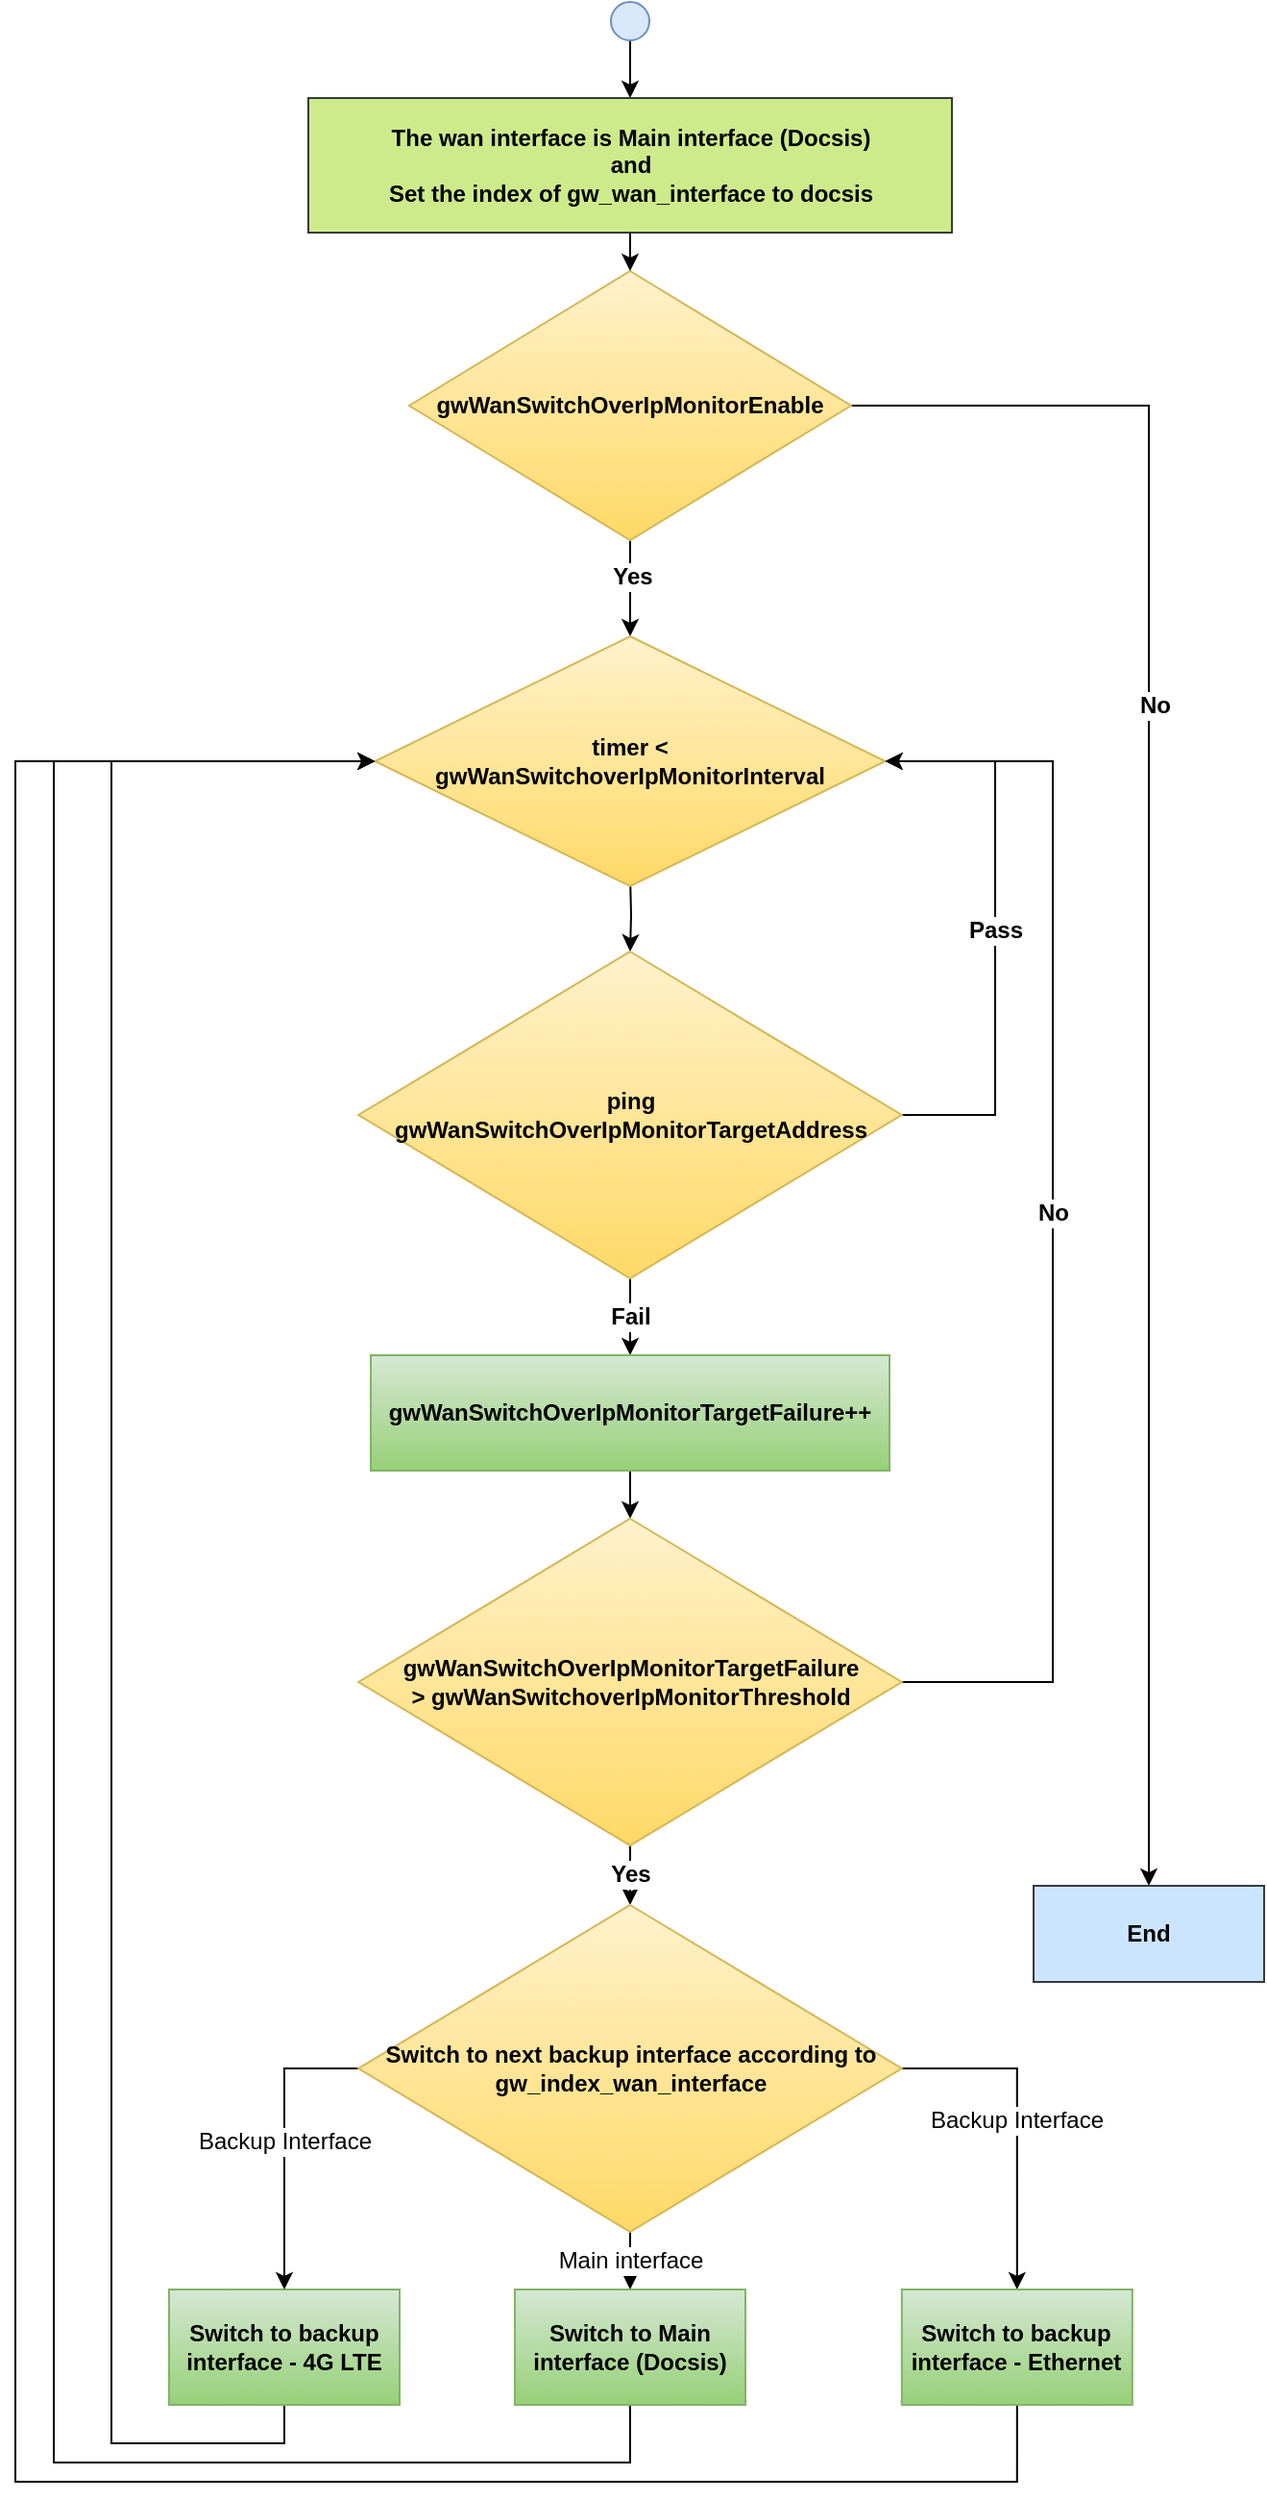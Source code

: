 <mxfile version="13.5.3" type="github" pages="4">
  <diagram id="45nuEe00fu6tHupbj59B" name="4G backup design">
    <mxGraphModel dx="1422" dy="762" grid="1" gridSize="10" guides="1" tooltips="1" connect="1" arrows="1" fold="1" page="1" pageScale="1" pageWidth="827" pageHeight="1169" math="0" shadow="0">
      <root>
        <mxCell id="0" />
        <mxCell id="1" parent="0" />
        <mxCell id="bz7vgp1j4L_jrthaB-WK-10" style="edgeStyle=orthogonalEdgeStyle;rounded=0;orthogonalLoop=1;jettySize=auto;html=1;exitX=0.5;exitY=1;exitDx=0;exitDy=0;entryX=0.5;entryY=0;entryDx=0;entryDy=0;fontSize=12;fontStyle=1" parent="1" source="bz7vgp1j4L_jrthaB-WK-2" target="bz7vgp1j4L_jrthaB-WK-14" edge="1">
          <mxGeometry relative="1" as="geometry">
            <mxPoint x="400" y="210" as="targetPoint" />
          </mxGeometry>
        </mxCell>
        <mxCell id="bz7vgp1j4L_jrthaB-WK-2" value="" style="ellipse;whiteSpace=wrap;html=1;aspect=fixed;fillColor=#dae8fc;strokeColor=#6c8ebf;fontSize=12;fontStyle=1" parent="1" vertex="1">
          <mxGeometry x="390" y="130" width="20" height="20" as="geometry" />
        </mxCell>
        <mxCell id="bz7vgp1j4L_jrthaB-WK-6" style="edgeStyle=orthogonalEdgeStyle;rounded=0;orthogonalLoop=1;jettySize=auto;html=1;exitX=0.5;exitY=1;exitDx=0;exitDy=0;entryX=0.5;entryY=0;entryDx=0;entryDy=0;fontSize=12;fontStyle=1" parent="1" source="bz7vgp1j4L_jrthaB-WK-3" target="bz7vgp1j4L_jrthaB-WK-11" edge="1">
          <mxGeometry relative="1" as="geometry">
            <mxPoint x="400" y="525" as="targetPoint" />
          </mxGeometry>
        </mxCell>
        <mxCell id="bz7vgp1j4L_jrthaB-WK-8" value="Yes" style="edgeLabel;html=1;align=center;verticalAlign=middle;resizable=0;points=[];fontSize=12;fontStyle=1" parent="bz7vgp1j4L_jrthaB-WK-6" vertex="1" connectable="0">
          <mxGeometry x="-0.263" y="1" relative="1" as="geometry">
            <mxPoint as="offset" />
          </mxGeometry>
        </mxCell>
        <mxCell id="bz7vgp1j4L_jrthaB-WK-7" style="edgeStyle=orthogonalEdgeStyle;rounded=0;orthogonalLoop=1;jettySize=auto;html=1;exitX=1;exitY=0.5;exitDx=0;exitDy=0;entryX=0.5;entryY=0;entryDx=0;entryDy=0;fontSize=12;fontStyle=1" parent="1" source="bz7vgp1j4L_jrthaB-WK-3" target="bz7vgp1j4L_jrthaB-WK-5" edge="1">
          <mxGeometry relative="1" as="geometry" />
        </mxCell>
        <mxCell id="bz7vgp1j4L_jrthaB-WK-9" value="No" style="edgeLabel;html=1;align=center;verticalAlign=middle;resizable=0;points=[];fontSize=12;fontStyle=1" parent="bz7vgp1j4L_jrthaB-WK-7" vertex="1" connectable="0">
          <mxGeometry x="-0.329" y="3" relative="1" as="geometry">
            <mxPoint as="offset" />
          </mxGeometry>
        </mxCell>
        <mxCell id="bz7vgp1j4L_jrthaB-WK-3" value="gwWanSwitchOverIpMonitorEnable" style="rhombus;whiteSpace=wrap;html=1;fontSize=12;fontStyle=1;gradientColor=#ffd966;fillColor=#fff2cc;strokeColor=#d6b656;" parent="1" vertex="1">
          <mxGeometry x="285" y="270" width="230" height="140" as="geometry" />
        </mxCell>
        <mxCell id="bz7vgp1j4L_jrthaB-WK-5" value="End" style="rounded=0;whiteSpace=wrap;html=1;fillColor=#cce5ff;strokeColor=#36393d;fontSize=12;fontStyle=1" parent="1" vertex="1">
          <mxGeometry x="610" y="1110" width="120" height="50" as="geometry" />
        </mxCell>
        <mxCell id="bz7vgp1j4L_jrthaB-WK-18" style="edgeStyle=orthogonalEdgeStyle;rounded=0;orthogonalLoop=1;jettySize=auto;html=1;exitX=0.5;exitY=1;exitDx=0;exitDy=0;entryX=0.5;entryY=0;entryDx=0;entryDy=0;fontSize=12;fontStyle=1" parent="1" target="bz7vgp1j4L_jrthaB-WK-17" edge="1">
          <mxGeometry relative="1" as="geometry">
            <mxPoint x="400" y="584" as="sourcePoint" />
          </mxGeometry>
        </mxCell>
        <mxCell id="bz7vgp1j4L_jrthaB-WK-11" value="timer &amp;lt;&lt;br style=&quot;font-size: 12px;&quot;&gt;gwWanSwitchoverIpMonitorInterval" style="rhombus;whiteSpace=wrap;html=1;fontSize=12;fontStyle=1;gradientColor=#ffd966;fillColor=#fff2cc;strokeColor=#d6b656;" parent="1" vertex="1">
          <mxGeometry x="267.19" y="460" width="265.62" height="130" as="geometry" />
        </mxCell>
        <mxCell id="bz7vgp1j4L_jrthaB-WK-15" style="edgeStyle=orthogonalEdgeStyle;rounded=0;orthogonalLoop=1;jettySize=auto;html=1;exitX=0.5;exitY=1;exitDx=0;exitDy=0;entryX=0.5;entryY=0;entryDx=0;entryDy=0;fontSize=12;fontStyle=1" parent="1" source="bz7vgp1j4L_jrthaB-WK-14" target="bz7vgp1j4L_jrthaB-WK-3" edge="1">
          <mxGeometry relative="1" as="geometry" />
        </mxCell>
        <mxCell id="bz7vgp1j4L_jrthaB-WK-14" value="The wan interface is Main interface (Docsis)&lt;br&gt;and&lt;br&gt;Set the index of gw_wan_interface to docsis" style="rounded=0;whiteSpace=wrap;html=1;fontSize=12;fontStyle=1;fillColor=#cdeb8b;strokeColor=#36393d;" parent="1" vertex="1">
          <mxGeometry x="232.5" y="180" width="335" height="70" as="geometry" />
        </mxCell>
        <mxCell id="bz7vgp1j4L_jrthaB-WK-31" value="Fail" style="edgeStyle=orthogonalEdgeStyle;rounded=0;orthogonalLoop=1;jettySize=auto;html=1;exitX=0.5;exitY=1;exitDx=0;exitDy=0;entryX=0.5;entryY=0;entryDx=0;entryDy=0;fontSize=12;fontStyle=1" parent="1" source="bz7vgp1j4L_jrthaB-WK-17" target="bz7vgp1j4L_jrthaB-WK-30" edge="1">
          <mxGeometry relative="1" as="geometry" />
        </mxCell>
        <mxCell id="bz7vgp1j4L_jrthaB-WK-40" value="Pass" style="edgeStyle=orthogonalEdgeStyle;rounded=0;orthogonalLoop=1;jettySize=auto;html=1;exitX=1;exitY=0.5;exitDx=0;exitDy=0;entryX=1;entryY=0.5;entryDx=0;entryDy=0;fontSize=12;fontStyle=1" parent="1" source="bz7vgp1j4L_jrthaB-WK-17" target="bz7vgp1j4L_jrthaB-WK-11" edge="1">
          <mxGeometry relative="1" as="geometry">
            <Array as="points">
              <mxPoint x="590" y="709" />
              <mxPoint x="590" y="525" />
            </Array>
          </mxGeometry>
        </mxCell>
        <mxCell id="bz7vgp1j4L_jrthaB-WK-17" value="ping &lt;br style=&quot;font-size: 12px;&quot;&gt;gwWanSwitchOverIpMonitorTargetAddress" style="rhombus;whiteSpace=wrap;html=1;horizontal=1;verticalAlign=middle;fontSize=12;fontStyle=1;gradientColor=#ffd966;fillColor=#fff2cc;strokeColor=#d6b656;" parent="1" vertex="1">
          <mxGeometry x="258.59" y="624" width="282.81" height="170" as="geometry" />
        </mxCell>
        <mxCell id="bz7vgp1j4L_jrthaB-WK-51" style="edgeStyle=orthogonalEdgeStyle;rounded=0;orthogonalLoop=1;jettySize=auto;html=1;exitX=0.5;exitY=1;exitDx=0;exitDy=0;entryX=0;entryY=0.5;entryDx=0;entryDy=0;fontSize=12;" parent="1" source="bz7vgp1j4L_jrthaB-WK-19" target="bz7vgp1j4L_jrthaB-WK-11" edge="1">
          <mxGeometry relative="1" as="geometry">
            <Array as="points">
              <mxPoint x="220" y="1400" />
              <mxPoint x="130" y="1400" />
              <mxPoint x="130" y="525" />
            </Array>
          </mxGeometry>
        </mxCell>
        <mxCell id="bz7vgp1j4L_jrthaB-WK-19" value="Switch to backup interface - 4G LTE" style="rounded=0;whiteSpace=wrap;html=1;fontSize=12;fontStyle=1;gradientColor=#97d077;fillColor=#d5e8d4;strokeColor=#82b366;" parent="1" vertex="1">
          <mxGeometry x="160" y="1320" width="120" height="60" as="geometry" />
        </mxCell>
        <mxCell id="bz7vgp1j4L_jrthaB-WK-37" style="edgeStyle=orthogonalEdgeStyle;rounded=0;orthogonalLoop=1;jettySize=auto;html=1;exitX=0.5;exitY=1;exitDx=0;exitDy=0;entryX=0.5;entryY=0;entryDx=0;entryDy=0;fontSize=12;fontStyle=1" parent="1" source="bz7vgp1j4L_jrthaB-WK-30" target="bz7vgp1j4L_jrthaB-WK-35" edge="1">
          <mxGeometry relative="1" as="geometry" />
        </mxCell>
        <mxCell id="bz7vgp1j4L_jrthaB-WK-30" value="gwWanSwitchOverIpMonitorTargetFailure++" style="rounded=0;whiteSpace=wrap;html=1;fontSize=12;fontStyle=1;gradientColor=#97d077;fillColor=#d5e8d4;strokeColor=#82b366;" parent="1" vertex="1">
          <mxGeometry x="265" y="834" width="270" height="60" as="geometry" />
        </mxCell>
        <mxCell id="bz7vgp1j4L_jrthaB-WK-36" value="Yes" style="edgeStyle=orthogonalEdgeStyle;rounded=0;orthogonalLoop=1;jettySize=auto;html=1;exitX=0.5;exitY=1;exitDx=0;exitDy=0;fontSize=12;fontStyle=1;entryX=0.5;entryY=0;entryDx=0;entryDy=0;" parent="1" source="bz7vgp1j4L_jrthaB-WK-35" target="bz7vgp1j4L_jrthaB-WK-43" edge="1">
          <mxGeometry relative="1" as="geometry">
            <mxPoint x="400" y="1190" as="targetPoint" />
          </mxGeometry>
        </mxCell>
        <mxCell id="bz7vgp1j4L_jrthaB-WK-41" value="No" style="edgeStyle=orthogonalEdgeStyle;rounded=0;orthogonalLoop=1;jettySize=auto;html=1;exitX=1;exitY=0.5;exitDx=0;exitDy=0;entryX=1;entryY=0.5;entryDx=0;entryDy=0;fontSize=12;fontStyle=1" parent="1" source="bz7vgp1j4L_jrthaB-WK-35" target="bz7vgp1j4L_jrthaB-WK-11" edge="1">
          <mxGeometry relative="1" as="geometry">
            <Array as="points">
              <mxPoint x="620" y="1004" />
              <mxPoint x="620" y="525" />
            </Array>
          </mxGeometry>
        </mxCell>
        <mxCell id="bz7vgp1j4L_jrthaB-WK-35" value="gwWanSwitchOverIpMonitorTargetFailure &amp;gt;&amp;nbsp;gwWanSwitchoverIpMonitorThreshold" style="rhombus;whiteSpace=wrap;html=1;horizontal=1;verticalAlign=middle;fontSize=12;fontStyle=1;gradientColor=#ffd966;fillColor=#fff2cc;strokeColor=#d6b656;" parent="1" vertex="1">
          <mxGeometry x="258.6" y="919" width="282.81" height="170" as="geometry" />
        </mxCell>
        <mxCell id="bz7vgp1j4L_jrthaB-WK-48" value="Backup Interface" style="edgeStyle=orthogonalEdgeStyle;rounded=0;orthogonalLoop=1;jettySize=auto;html=1;exitX=0;exitY=0.5;exitDx=0;exitDy=0;entryX=0.5;entryY=0;entryDx=0;entryDy=0;fontSize=12;" parent="1" source="bz7vgp1j4L_jrthaB-WK-43" target="bz7vgp1j4L_jrthaB-WK-19" edge="1">
          <mxGeometry relative="1" as="geometry" />
        </mxCell>
        <mxCell id="bz7vgp1j4L_jrthaB-WK-49" value="Main interface" style="edgeStyle=orthogonalEdgeStyle;rounded=0;orthogonalLoop=1;jettySize=auto;html=1;exitX=0.5;exitY=1;exitDx=0;exitDy=0;entryX=0.5;entryY=0;entryDx=0;entryDy=0;fontSize=12;" parent="1" source="bz7vgp1j4L_jrthaB-WK-43" target="bz7vgp1j4L_jrthaB-WK-46" edge="1">
          <mxGeometry relative="1" as="geometry" />
        </mxCell>
        <mxCell id="bz7vgp1j4L_jrthaB-WK-50" value="Backup Interface" style="edgeStyle=orthogonalEdgeStyle;rounded=0;orthogonalLoop=1;jettySize=auto;html=1;exitX=1;exitY=0.5;exitDx=0;exitDy=0;entryX=0.5;entryY=0;entryDx=0;entryDy=0;fontSize=12;" parent="1" source="bz7vgp1j4L_jrthaB-WK-43" target="bz7vgp1j4L_jrthaB-WK-47" edge="1">
          <mxGeometry relative="1" as="geometry" />
        </mxCell>
        <mxCell id="bz7vgp1j4L_jrthaB-WK-43" value="Switch to next backup interface according to gw_index_wan_interface" style="rhombus;whiteSpace=wrap;html=1;horizontal=1;verticalAlign=middle;fontSize=12;fontStyle=1;gradientColor=#ffd966;fillColor=#fff2cc;strokeColor=#d6b656;" parent="1" vertex="1">
          <mxGeometry x="258.59" y="1120" width="282.81" height="170" as="geometry" />
        </mxCell>
        <mxCell id="bz7vgp1j4L_jrthaB-WK-52" style="edgeStyle=orthogonalEdgeStyle;rounded=0;orthogonalLoop=1;jettySize=auto;html=1;exitX=0.5;exitY=1;exitDx=0;exitDy=0;fontSize=12;entryX=0;entryY=0.5;entryDx=0;entryDy=0;" parent="1" source="bz7vgp1j4L_jrthaB-WK-46" target="bz7vgp1j4L_jrthaB-WK-11" edge="1">
          <mxGeometry relative="1" as="geometry">
            <mxPoint x="260" y="520" as="targetPoint" />
            <Array as="points">
              <mxPoint x="400" y="1410" />
              <mxPoint x="100" y="1410" />
              <mxPoint x="100" y="525" />
            </Array>
          </mxGeometry>
        </mxCell>
        <mxCell id="bz7vgp1j4L_jrthaB-WK-46" value="Switch to Main interface (Docsis)" style="rounded=0;whiteSpace=wrap;html=1;fontSize=12;fontStyle=1;gradientColor=#97d077;fillColor=#d5e8d4;strokeColor=#82b366;" parent="1" vertex="1">
          <mxGeometry x="340" y="1320" width="120" height="60" as="geometry" />
        </mxCell>
        <mxCell id="bz7vgp1j4L_jrthaB-WK-53" style="edgeStyle=orthogonalEdgeStyle;rounded=0;orthogonalLoop=1;jettySize=auto;html=1;exitX=0.5;exitY=1;exitDx=0;exitDy=0;entryX=0;entryY=0.5;entryDx=0;entryDy=0;fontSize=12;" parent="1" source="bz7vgp1j4L_jrthaB-WK-47" target="bz7vgp1j4L_jrthaB-WK-11" edge="1">
          <mxGeometry relative="1" as="geometry">
            <Array as="points">
              <mxPoint x="601" y="1420" />
              <mxPoint x="80" y="1420" />
              <mxPoint x="80" y="525" />
            </Array>
          </mxGeometry>
        </mxCell>
        <mxCell id="bz7vgp1j4L_jrthaB-WK-47" value="Switch to backup interface - Ethernet" style="rounded=0;whiteSpace=wrap;html=1;fontSize=12;fontStyle=1;gradientColor=#97d077;fillColor=#d5e8d4;strokeColor=#82b366;" parent="1" vertex="1">
          <mxGeometry x="541.41" y="1320" width="120" height="60" as="geometry" />
        </mxCell>
      </root>
    </mxGraphModel>
  </diagram>
  <diagram id="JpowrQ2jnxT3215Dn4uJ" name="RRC">
    
    <mxGraphModel dx="736" dy="714" grid="1" gridSize="10" guides="1" tooltips="1" connect="1" arrows="1" fold="1" page="1" pageScale="1" pageWidth="827" pageHeight="1169" math="0" shadow="0">
      
      <root>
        
        <mxCell id="vOo3Pk84jgksaV78AEXv-0" />
        
        <mxCell id="vOo3Pk84jgksaV78AEXv-1" parent="vOo3Pk84jgksaV78AEXv-0" />
        
        <mxCell id="vOo3Pk84jgksaV78AEXv-6" style="edgeStyle=orthogonalEdgeStyle;rounded=0;orthogonalLoop=1;jettySize=auto;html=1;exitX=0.5;exitY=1;exitDx=0;exitDy=0;fontSize=12;" parent="vOo3Pk84jgksaV78AEXv-1" source="vOo3Pk84jgksaV78AEXv-2" edge="1">
          
          <mxGeometry relative="1" as="geometry">
            
            <mxPoint x="240" y="490" as="targetPoint" />
            
          </mxGeometry>
          
        </mxCell>
        
        <mxCell id="vOo3Pk84jgksaV78AEXv-2" value="UE" style="text;html=1;strokeColor=none;fillColor=none;align=center;verticalAlign=middle;whiteSpace=wrap;rounded=0;fontSize=12;" parent="vOo3Pk84jgksaV78AEXv-1" vertex="1">
          
          <mxGeometry x="220" y="150" width="40" height="20" as="geometry" />
          
        </mxCell>
        
        <mxCell id="vOo3Pk84jgksaV78AEXv-7" style="edgeStyle=orthogonalEdgeStyle;rounded=0;orthogonalLoop=1;jettySize=auto;html=1;exitX=0.5;exitY=1;exitDx=0;exitDy=0;fontSize=12;" parent="vOo3Pk84jgksaV78AEXv-1" source="vOo3Pk84jgksaV78AEXv-3" edge="1">
          
          <mxGeometry relative="1" as="geometry">
            
            <mxPoint x="523" y="480" as="targetPoint" />
            
            <Array as="points">
              
              <mxPoint x="523" y="210" />
              
              <mxPoint x="523" y="210" />
              
            </Array>
            
          </mxGeometry>
          
        </mxCell>
        
        <mxCell id="vOo3Pk84jgksaV78AEXv-3" value="EUTRAN" style="text;html=1;strokeColor=none;fillColor=none;align=center;verticalAlign=middle;whiteSpace=wrap;rounded=0;fontSize=12;" parent="vOo3Pk84jgksaV78AEXv-1" vertex="1">
          
          <mxGeometry x="480" y="140" width="86" height="20" as="geometry" />
          
        </mxCell>
        
        <mxCell id="vOo3Pk84jgksaV78AEXv-8" value="" style="endArrow=classic;html=1;fontSize=12;" parent="vOo3Pk84jgksaV78AEXv-1" edge="1">
          
          <mxGeometry width="50" height="50" relative="1" as="geometry">
            
            <mxPoint x="240" y="220" as="sourcePoint" />
            
            <mxPoint x="520" y="240" as="targetPoint" />
            
          </mxGeometry>
          
        </mxCell>
        
        <mxCell id="vOo3Pk84jgksaV78AEXv-9" value="RRCConnectionRequest" style="edgeLabel;html=1;align=center;verticalAlign=middle;resizable=0;points=[];fontSize=12;" parent="vOo3Pk84jgksaV78AEXv-8" vertex="1" connectable="0">
          
          <mxGeometry x="-0.11" relative="1" as="geometry">
            
            <mxPoint x="15.32" y="-18.91" as="offset" />
            
          </mxGeometry>
          
        </mxCell>
        
        <mxCell id="vOo3Pk84jgksaV78AEXv-11" value="" style="endArrow=classic;html=1;fontSize=12;" parent="vOo3Pk84jgksaV78AEXv-1" edge="1">
          
          <mxGeometry width="50" height="50" relative="1" as="geometry">
            
            <mxPoint x="240" y="350" as="sourcePoint" />
            
            <mxPoint x="520" y="385" as="targetPoint" />
            
          </mxGeometry>
          
        </mxCell>
        
        <mxCell id="vOo3Pk84jgksaV78AEXv-12" value="RRCConnectionSetupComplete" style="edgeLabel;html=1;align=center;verticalAlign=middle;resizable=0;points=[];fontSize=12;" parent="vOo3Pk84jgksaV78AEXv-11" vertex="1" connectable="0">
          
          <mxGeometry x="-0.11" relative="1" as="geometry">
            
            <mxPoint x="24.97" y="-20.63" as="offset" />
            
          </mxGeometry>
          
        </mxCell>
        
        <mxCell id="vOo3Pk84jgksaV78AEXv-13" value="" style="endArrow=none;html=1;fontSize=12;startArrow=classic;startFill=1;endFill=0;" parent="vOo3Pk84jgksaV78AEXv-1" edge="1">
          
          <mxGeometry width="50" height="50" relative="1" as="geometry">
            
            <mxPoint x="240" y="298" as="sourcePoint" />
            
            <mxPoint x="520" y="278" as="targetPoint" />
            
          </mxGeometry>
          
        </mxCell>
        
        <mxCell id="vOo3Pk84jgksaV78AEXv-14" value="RRCConnectionSetup" style="edgeLabel;html=1;align=center;verticalAlign=middle;resizable=0;points=[];fontSize=12;" parent="vOo3Pk84jgksaV78AEXv-13" vertex="1" connectable="0">
          
          <mxGeometry x="-0.11" relative="1" as="geometry">
            
            <mxPoint x="15.32" y="-19.09" as="offset" />
            
          </mxGeometry>
          
        </mxCell>
        
        <mxCell id="vOo3Pk84jgksaV78AEXv-15" style="edgeStyle=orthogonalEdgeStyle;rounded=0;orthogonalLoop=1;jettySize=auto;html=1;exitX=0.5;exitY=1;exitDx=0;exitDy=0;fontSize=12;" parent="vOo3Pk84jgksaV78AEXv-1" source="vOo3Pk84jgksaV78AEXv-16" edge="1">
          
          <mxGeometry relative="1" as="geometry">
            
            <mxPoint x="240" y="770" as="targetPoint" />
            
          </mxGeometry>
          
        </mxCell>
        
        <mxCell id="vOo3Pk84jgksaV78AEXv-16" value="UE" style="text;html=1;strokeColor=none;fillColor=none;align=center;verticalAlign=middle;whiteSpace=wrap;rounded=0;fontSize=12;" parent="vOo3Pk84jgksaV78AEXv-1" vertex="1">
          
          <mxGeometry x="220" y="570" width="40" height="20" as="geometry" />
          
        </mxCell>
        
        <mxCell id="vOo3Pk84jgksaV78AEXv-17" style="edgeStyle=orthogonalEdgeStyle;rounded=0;orthogonalLoop=1;jettySize=auto;html=1;exitX=0.5;exitY=1;exitDx=0;exitDy=0;fontSize=12;" parent="vOo3Pk84jgksaV78AEXv-1" source="vOo3Pk84jgksaV78AEXv-18" edge="1">
          
          <mxGeometry relative="1" as="geometry">
            
            <mxPoint x="523" y="770" as="targetPoint" />
            
            <Array as="points">
              
              <mxPoint x="523" y="630" />
              
              <mxPoint x="523" y="630" />
              
            </Array>
            
          </mxGeometry>
          
        </mxCell>
        
        <mxCell id="vOo3Pk84jgksaV78AEXv-18" value="EUTRAN" style="text;html=1;strokeColor=none;fillColor=none;align=center;verticalAlign=middle;whiteSpace=wrap;rounded=0;fontSize=12;" parent="vOo3Pk84jgksaV78AEXv-1" vertex="1">
          
          <mxGeometry x="480" y="560" width="86" height="20" as="geometry" />
          
        </mxCell>
        
        <mxCell id="vOo3Pk84jgksaV78AEXv-19" value="" style="endArrow=classic;html=1;fontSize=12;" parent="vOo3Pk84jgksaV78AEXv-1" edge="1">
          
          <mxGeometry width="50" height="50" relative="1" as="geometry">
            
            <mxPoint x="240" y="640" as="sourcePoint" />
            
            <mxPoint x="520" y="660" as="targetPoint" />
            
          </mxGeometry>
          
        </mxCell>
        
        <mxCell id="vOo3Pk84jgksaV78AEXv-20" value="RRCConnectionRequest" style="edgeLabel;html=1;align=center;verticalAlign=middle;resizable=0;points=[];fontSize=12;" parent="vOo3Pk84jgksaV78AEXv-19" vertex="1" connectable="0">
          
          <mxGeometry x="-0.11" relative="1" as="geometry">
            
            <mxPoint x="15.32" y="-18.91" as="offset" />
            
          </mxGeometry>
          
        </mxCell>
        
        <mxCell id="vOo3Pk84jgksaV78AEXv-23" value="" style="endArrow=none;html=1;fontSize=12;startArrow=classic;startFill=1;endFill=0;" parent="vOo3Pk84jgksaV78AEXv-1" edge="1">
          
          <mxGeometry width="50" height="50" relative="1" as="geometry">
            
            <mxPoint x="240" y="718" as="sourcePoint" />
            
            <mxPoint x="520" y="698" as="targetPoint" />
            
          </mxGeometry>
          
        </mxCell>
        
        <mxCell id="vOo3Pk84jgksaV78AEXv-24" value="RRCConnectionReject" style="edgeLabel;html=1;align=center;verticalAlign=middle;resizable=0;points=[];fontSize=12;" parent="vOo3Pk84jgksaV78AEXv-23" vertex="1" connectable="0">
          
          <mxGeometry x="-0.11" relative="1" as="geometry">
            
            <mxPoint x="15.32" y="-19.09" as="offset" />
            
          </mxGeometry>
          
        </mxCell>
        
        <mxCell id="vOo3Pk84jgksaV78AEXv-25" value="RRC連線建立成功過程" style="text;html=1;strokeColor=none;fillColor=none;align=center;verticalAlign=middle;whiteSpace=wrap;rounded=0;fontSize=12;" parent="vOo3Pk84jgksaV78AEXv-1" vertex="1">
          
          <mxGeometry x="170" y="100" width="130" height="20" as="geometry" />
          
        </mxCell>
        
        <mxCell id="vOo3Pk84jgksaV78AEXv-26" value="RRC連線建立, 網路拒絕" style="text;html=1;strokeColor=none;fillColor=none;align=center;verticalAlign=middle;whiteSpace=wrap;rounded=0;fontSize=12;" parent="vOo3Pk84jgksaV78AEXv-1" vertex="1">
          
          <mxGeometry x="160" y="520" width="150" height="20" as="geometry" />
          
        </mxCell>
        
      </root>
      
    </mxGraphModel>
    
  </diagram>
  <diagram id="JvDEQ-61o4gUGhpbabN_" name="Architecture">
    <mxGraphModel dx="1422" dy="762" grid="1" gridSize="10" guides="1" tooltips="1" connect="1" arrows="1" fold="1" page="1" pageScale="1" pageWidth="827" pageHeight="1169" math="0" shadow="0">
      <root>
        <mxCell id="mriJuqcLEx9r5TdGRV7f-0" />
        <mxCell id="mriJuqcLEx9r5TdGRV7f-1" parent="mriJuqcLEx9r5TdGRV7f-0" />
        <mxCell id="OnwA9-ls0Tcsj9Gh7uv1-0" value="" style="rounded=1;whiteSpace=wrap;html=1;fillColor=#f5f5f5;strokeColor=#666666;align=left;fontColor=#333333;direction=west;rotation=0;" parent="mriJuqcLEx9r5TdGRV7f-1" vertex="1">
          <mxGeometry x="100" y="290" width="660" height="230" as="geometry" />
        </mxCell>
        <mxCell id="gCbLFM_ZsD-2BerwzxMJ-12" value="" style="rounded=1;whiteSpace=wrap;html=1;fillColor=#b1ddf0;strokeColor=#10739e;align=left;direction=west;rotation=0;" parent="mriJuqcLEx9r5TdGRV7f-1" vertex="1">
          <mxGeometry x="140" y="420" width="610" height="90" as="geometry" />
        </mxCell>
        <mxCell id="gCbLFM_ZsD-2BerwzxMJ-11" value="" style="rounded=1;whiteSpace=wrap;html=1;fillColor=#b1ddf0;strokeColor=#10739e;align=left;direction=west;rotation=0;" parent="mriJuqcLEx9r5TdGRV7f-1" vertex="1">
          <mxGeometry x="140" y="300" width="610" height="115" as="geometry" />
        </mxCell>
        <mxCell id="mriJuqcLEx9r5TdGRV7f-2" value="" style="rounded=1;whiteSpace=wrap;html=1;fillColor=#dae8fc;strokeColor=#6c8ebf;align=left;" parent="mriJuqcLEx9r5TdGRV7f-1" vertex="1">
          <mxGeometry x="100" y="150" width="660" height="120" as="geometry" />
        </mxCell>
        <mxCell id="mriJuqcLEx9r5TdGRV7f-5" value="TR069" style="rounded=0;whiteSpace=wrap;html=1;fillColor=#d5e8d4;strokeColor=#82b366;" parent="mriJuqcLEx9r5TdGRV7f-1" vertex="1">
          <mxGeometry x="170" y="200" width="100" height="30" as="geometry" />
        </mxCell>
        <mxCell id="mriJuqcLEx9r5TdGRV7f-8" value="SNMP" style="rounded=0;whiteSpace=wrap;html=1;fillColor=#d5e8d4;strokeColor=#82b366;" parent="mriJuqcLEx9r5TdGRV7f-1" vertex="1">
          <mxGeometry x="280" y="200" width="100" height="30" as="geometry" />
        </mxCell>
        <mxCell id="mriJuqcLEx9r5TdGRV7f-9" value="SSH command" style="rounded=0;whiteSpace=wrap;html=1;fillColor=#d5e8d4;strokeColor=#82b366;" parent="mriJuqcLEx9r5TdGRV7f-1" vertex="1">
          <mxGeometry x="390" y="200" width="100" height="30" as="geometry" />
        </mxCell>
        <mxCell id="OnwA9-ls0Tcsj9Gh7uv1-2" value="RDK-B" style="text;html=1;strokeColor=none;fillColor=none;align=center;verticalAlign=middle;whiteSpace=wrap;rounded=0;rotation=-90;" parent="mriJuqcLEx9r5TdGRV7f-1" vertex="1">
          <mxGeometry x="80" y="395" width="60" height="20" as="geometry" />
        </mxCell>
        <mxCell id="OnwA9-ls0Tcsj9Gh7uv1-3" value="Application" style="text;html=1;strokeColor=none;fillColor=none;align=center;verticalAlign=middle;whiteSpace=wrap;rounded=0;rotation=-90;" parent="mriJuqcLEx9r5TdGRV7f-1" vertex="1">
          <mxGeometry x="80" y="200" width="60" height="20" as="geometry" />
        </mxCell>
        <mxCell id="OnwA9-ls0Tcsj9Gh7uv1-4" value="" style="rounded=1;whiteSpace=wrap;html=1;fillColor=#f8cecc;strokeColor=#b85450;align=left;direction=west;rotation=0;" parent="mriJuqcLEx9r5TdGRV7f-1" vertex="1">
          <mxGeometry x="100" y="540" width="660" height="70" as="geometry" />
        </mxCell>
        <mxCell id="OnwA9-ls0Tcsj9Gh7uv1-5" value="Soc" style="text;html=1;strokeColor=none;fillColor=none;align=left;verticalAlign=middle;whiteSpace=wrap;rounded=0;rotation=0;" parent="mriJuqcLEx9r5TdGRV7f-1" vertex="1">
          <mxGeometry x="102.5" y="565" width="40" height="20" as="geometry" />
        </mxCell>
        <mxCell id="OnwA9-ls0Tcsj9Gh7uv1-6" value="" style="rounded=1;whiteSpace=wrap;html=1;fillColor=#f8cecc;strokeColor=#b85450;align=left;direction=west;rotation=0;" parent="mriJuqcLEx9r5TdGRV7f-1" vertex="1">
          <mxGeometry x="105" y="640" width="655" height="90" as="geometry" />
        </mxCell>
        <mxCell id="OnwA9-ls0Tcsj9Gh7uv1-7" value="OEM" style="text;html=1;strokeColor=none;fillColor=none;align=left;verticalAlign=middle;whiteSpace=wrap;rounded=0;rotation=0;" parent="mriJuqcLEx9r5TdGRV7f-1" vertex="1">
          <mxGeometry x="105" y="675" width="35" height="20" as="geometry" />
        </mxCell>
        <mxCell id="OnwA9-ls0Tcsj9Gh7uv1-8" value="Kernel" style="rounded=0;whiteSpace=wrap;html=1;" parent="mriJuqcLEx9r5TdGRV7f-1" vertex="1">
          <mxGeometry x="180" y="560" width="60" height="30" as="geometry" />
        </mxCell>
        <mxCell id="OnwA9-ls0Tcsj9Gh7uv1-9" value="DOCSIS" style="rounded=0;whiteSpace=wrap;html=1;" parent="mriJuqcLEx9r5TdGRV7f-1" vertex="1">
          <mxGeometry x="250" y="560" width="60" height="30" as="geometry" />
        </mxCell>
        <mxCell id="OnwA9-ls0Tcsj9Gh7uv1-10" value="MTA" style="rounded=0;whiteSpace=wrap;html=1;" parent="mriJuqcLEx9r5TdGRV7f-1" vertex="1">
          <mxGeometry x="320" y="560" width="60" height="30" as="geometry" />
        </mxCell>
        <mxCell id="OnwA9-ls0Tcsj9Gh7uv1-11" value="Open Source Patches" style="rounded=0;whiteSpace=wrap;html=1;" parent="mriJuqcLEx9r5TdGRV7f-1" vertex="1">
          <mxGeometry x="390" y="560" width="130" height="30" as="geometry" />
        </mxCell>
        <mxCell id="OnwA9-ls0Tcsj9Gh7uv1-12" value="BusyBox" style="rounded=0;whiteSpace=wrap;html=1;" parent="mriJuqcLEx9r5TdGRV7f-1" vertex="1">
          <mxGeometry x="530" y="560" width="60" height="30" as="geometry" />
        </mxCell>
        <mxCell id="OnwA9-ls0Tcsj9Gh7uv1-13" value="DOCSIS MIBS" style="rounded=0;whiteSpace=wrap;html=1;fillColor=#ffff88;strokeColor=#36393d;" parent="mriJuqcLEx9r5TdGRV7f-1" vertex="1">
          <mxGeometry x="160" y="646" width="90" height="30" as="geometry" />
        </mxCell>
        <mxCell id="OnwA9-ls0Tcsj9Gh7uv1-14" value="MTA MIBS" style="rounded=0;whiteSpace=wrap;html=1;" parent="mriJuqcLEx9r5TdGRV7f-1" vertex="1">
          <mxGeometry x="260" y="646" width="79" height="30" as="geometry" />
        </mxCell>
        <mxCell id="OnwA9-ls0Tcsj9Gh7uv1-15" value="WiFi HAL" style="rounded=0;whiteSpace=wrap;html=1;" parent="mriJuqcLEx9r5TdGRV7f-1" vertex="1">
          <mxGeometry x="353.5" y="646" width="86.5" height="30" as="geometry" />
        </mxCell>
        <mxCell id="OnwA9-ls0Tcsj9Gh7uv1-16" value="MoCA MIBS" style="rounded=0;whiteSpace=wrap;html=1;" parent="mriJuqcLEx9r5TdGRV7f-1" vertex="1">
          <mxGeometry x="450" y="646" width="85" height="30" as="geometry" />
        </mxCell>
        <mxCell id="OnwA9-ls0Tcsj9Gh7uv1-17" value="CM Et HAL" style="rounded=0;whiteSpace=wrap;html=1;" parent="mriJuqcLEx9r5TdGRV7f-1" vertex="1">
          <mxGeometry x="550" y="646" width="80" height="30" as="geometry" />
        </mxCell>
        <mxCell id="OnwA9-ls0Tcsj9Gh7uv1-18" value="Multi LAN Config" style="rounded=0;whiteSpace=wrap;html=1;" parent="mriJuqcLEx9r5TdGRV7f-1" vertex="1">
          <mxGeometry x="640" y="646" width="110" height="30" as="geometry" />
        </mxCell>
        <mxCell id="OnwA9-ls0Tcsj9Gh7uv1-19" value="DOCSIS SRC/Patches" style="rounded=0;whiteSpace=wrap;html=1;fillColor=#ffff88;strokeColor=#36393d;" parent="mriJuqcLEx9r5TdGRV7f-1" vertex="1">
          <mxGeometry x="160" y="685" width="90" height="30" as="geometry" />
        </mxCell>
        <mxCell id="OnwA9-ls0Tcsj9Gh7uv1-20" value="MTA Patches" style="rounded=0;whiteSpace=wrap;html=1;" parent="mriJuqcLEx9r5TdGRV7f-1" vertex="1">
          <mxGeometry x="260" y="685" width="80" height="30" as="geometry" />
        </mxCell>
        <mxCell id="OnwA9-ls0Tcsj9Gh7uv1-21" value="WiFi Drivers" style="rounded=0;whiteSpace=wrap;html=1;" parent="mriJuqcLEx9r5TdGRV7f-1" vertex="1">
          <mxGeometry x="355" y="685" width="85" height="30" as="geometry" />
        </mxCell>
        <mxCell id="OnwA9-ls0Tcsj9Gh7uv1-22" value="Moca Drivers" style="rounded=0;whiteSpace=wrap;html=1;" parent="mriJuqcLEx9r5TdGRV7f-1" vertex="1">
          <mxGeometry x="450" y="685" width="87" height="30" as="geometry" />
        </mxCell>
        <mxCell id="OnwA9-ls0Tcsj9Gh7uv1-23" value="MTA Ext HAL" style="rounded=0;whiteSpace=wrap;html=1;" parent="mriJuqcLEx9r5TdGRV7f-1" vertex="1">
          <mxGeometry x="550" y="685" width="80" height="30" as="geometry" />
        </mxCell>
        <mxCell id="OnwA9-ls0Tcsj9Gh7uv1-24" value="GW Prov abs Layer" style="rounded=0;whiteSpace=wrap;html=1;fillColor=#ffff88;strokeColor=#36393d;" parent="mriJuqcLEx9r5TdGRV7f-1" vertex="1">
          <mxGeometry x="640" y="685" width="110" height="30" as="geometry" />
        </mxCell>
        <mxCell id="OnwA9-ls0Tcsj9Gh7uv1-25" value="TR69 PA" style="rounded=0;whiteSpace=wrap;html=1;fillColor=#ffff88;strokeColor=#36393d;" parent="mriJuqcLEx9r5TdGRV7f-1" vertex="1">
          <mxGeometry x="180" y="310" width="90" height="30" as="geometry" />
        </mxCell>
        <mxCell id="OnwA9-ls0Tcsj9Gh7uv1-26" value="SNMP PA" style="rounded=0;whiteSpace=wrap;html=1;fillColor=#ffff88;strokeColor=#36393d;" parent="mriJuqcLEx9r5TdGRV7f-1" vertex="1">
          <mxGeometry x="290" y="310" width="80" height="30" as="geometry" />
        </mxCell>
        <mxCell id="OnwA9-ls0Tcsj9Gh7uv1-27" value="DS Lite" style="rounded=0;whiteSpace=wrap;html=1;fillColor=#ffff88;strokeColor=#36393d;" parent="mriJuqcLEx9r5TdGRV7f-1" vertex="1">
          <mxGeometry x="339" y="430" width="60" height="30" as="geometry" />
        </mxCell>
        <mxCell id="OnwA9-ls0Tcsj9Gh7uv1-28" value="Bridge Utils" style="rounded=0;whiteSpace=wrap;html=1;fillColor=#ffff88;strokeColor=#36393d;" parent="mriJuqcLEx9r5TdGRV7f-1" vertex="1">
          <mxGeometry x="410" y="430" width="70" height="30" as="geometry" />
        </mxCell>
        <mxCell id="OnwA9-ls0Tcsj9Gh7uv1-29" value="UPnp IGD" style="rounded=0;whiteSpace=wrap;html=1;" parent="mriJuqcLEx9r5TdGRV7f-1" vertex="1">
          <mxGeometry x="490" y="430" width="60" height="30" as="geometry" />
        </mxCell>
        <mxCell id="OnwA9-ls0Tcsj9Gh7uv1-30" value="MLD Proxy" style="rounded=0;whiteSpace=wrap;html=1;" parent="mriJuqcLEx9r5TdGRV7f-1" vertex="1">
          <mxGeometry x="555" y="430" width="80" height="30" as="geometry" />
        </mxCell>
        <mxCell id="OnwA9-ls0Tcsj9Gh7uv1-31" value="Prefix Delegation" style="rounded=0;whiteSpace=wrap;html=1;" parent="mriJuqcLEx9r5TdGRV7f-1" vertex="1">
          <mxGeometry x="640" y="430" width="100" height="30" as="geometry" />
        </mxCell>
        <mxCell id="OnwA9-ls0Tcsj9Gh7uv1-32" value="NetSNMP" style="rounded=0;whiteSpace=wrap;html=1;" parent="mriJuqcLEx9r5TdGRV7f-1" vertex="1">
          <mxGeometry x="180" y="470" width="60" height="30" as="geometry" />
        </mxCell>
        <mxCell id="OnwA9-ls0Tcsj9Gh7uv1-33" value="IP Route" style="rounded=0;whiteSpace=wrap;html=1;fillColor=#ffff88;strokeColor=#36393d;" parent="mriJuqcLEx9r5TdGRV7f-1" vertex="1">
          <mxGeometry x="250" y="470" width="60" height="30" as="geometry" />
        </mxCell>
        <mxCell id="OnwA9-ls0Tcsj9Gh7uv1-34" value="IPv4/IPv6" style="rounded=0;whiteSpace=wrap;html=1;fillColor=#ffff88;strokeColor=#36393d;" parent="mriJuqcLEx9r5TdGRV7f-1" vertex="1">
          <mxGeometry x="320" y="470" width="70" height="30" as="geometry" />
        </mxCell>
        <mxCell id="OnwA9-ls0Tcsj9Gh7uv1-37" value="VLAN Utils" style="rounded=0;whiteSpace=wrap;html=1;fillColor=#ffff88;strokeColor=#36393d;" parent="mriJuqcLEx9r5TdGRV7f-1" vertex="1">
          <mxGeometry x="400" y="470" width="70" height="30" as="geometry" />
        </mxCell>
        <mxCell id="OnwA9-ls0Tcsj9Gh7uv1-38" value="DNS Proxy" style="rounded=0;whiteSpace=wrap;html=1;fillColor=#ffff88;strokeColor=#36393d;" parent="mriJuqcLEx9r5TdGRV7f-1" vertex="1">
          <mxGeometry x="480" y="470" width="70" height="30" as="geometry" />
        </mxCell>
        <mxCell id="OnwA9-ls0Tcsj9Gh7uv1-41" value="IGMP Proxy" style="rounded=0;whiteSpace=wrap;html=1;" parent="mriJuqcLEx9r5TdGRV7f-1" vertex="1">
          <mxGeometry x="560" y="470" width="70" height="30" as="geometry" />
        </mxCell>
        <mxCell id="OnwA9-ls0Tcsj9Gh7uv1-42" value="Wireless Tools" style="rounded=0;whiteSpace=wrap;html=1;" parent="mriJuqcLEx9r5TdGRV7f-1" vertex="1">
          <mxGeometry x="640" y="470" width="100" height="30" as="geometry" />
        </mxCell>
        <mxCell id="gCbLFM_ZsD-2BerwzxMJ-0" value="WebUI PA" style="rounded=0;whiteSpace=wrap;html=1;" parent="mriJuqcLEx9r5TdGRV7f-1" vertex="1">
          <mxGeometry x="385" y="310" width="75" height="30" as="geometry" />
        </mxCell>
        <mxCell id="gCbLFM_ZsD-2BerwzxMJ-1" value="WebPA" style="rounded=0;whiteSpace=wrap;html=1;" parent="mriJuqcLEx9r5TdGRV7f-1" vertex="1">
          <mxGeometry x="480" y="310" width="66.5" height="30" as="geometry" />
        </mxCell>
        <mxCell id="gCbLFM_ZsD-2BerwzxMJ-2" value="GW Prov App" style="rounded=0;whiteSpace=wrap;html=1;fillColor=#ffff88;strokeColor=#36393d;" parent="mriJuqcLEx9r5TdGRV7f-1" vertex="1">
          <mxGeometry x="560" y="310" width="90" height="30" as="geometry" />
        </mxCell>
        <mxCell id="gCbLFM_ZsD-2BerwzxMJ-3" value="CLI PA" style="rounded=0;whiteSpace=wrap;html=1;" parent="mriJuqcLEx9r5TdGRV7f-1" vertex="1">
          <mxGeometry x="660" y="310" width="80" height="30" as="geometry" />
        </mxCell>
        <mxCell id="gCbLFM_ZsD-2BerwzxMJ-4" value="Provisioning &amp;amp; Mgmt" style="rounded=0;whiteSpace=wrap;html=1;" parent="mriJuqcLEx9r5TdGRV7f-1" vertex="1">
          <mxGeometry x="180" y="345" width="120" height="30" as="geometry" />
        </mxCell>
        <mxCell id="gCbLFM_ZsD-2BerwzxMJ-5" value="Component Registry" style="rounded=0;whiteSpace=wrap;html=1;" parent="mriJuqcLEx9r5TdGRV7f-1" vertex="1">
          <mxGeometry x="310" y="345" width="120" height="30" as="geometry" />
        </mxCell>
        <mxCell id="gCbLFM_ZsD-2BerwzxMJ-6" value="Common Lib" style="rounded=0;whiteSpace=wrap;html=1;" parent="mriJuqcLEx9r5TdGRV7f-1" vertex="1">
          <mxGeometry x="440" y="345" width="80" height="30" as="geometry" />
        </mxCell>
        <mxCell id="gCbLFM_ZsD-2BerwzxMJ-8" value="WiFi Prov &amp;amp; Mgmt" style="rounded=0;whiteSpace=wrap;html=1;" parent="mriJuqcLEx9r5TdGRV7f-1" vertex="1">
          <mxGeometry x="530" y="345" width="120" height="30" as="geometry" />
        </mxCell>
        <mxCell id="gCbLFM_ZsD-2BerwzxMJ-10" value="Hotspot" style="rounded=0;whiteSpace=wrap;html=1;" parent="mriJuqcLEx9r5TdGRV7f-1" vertex="1">
          <mxGeometry x="660" y="345" width="80" height="30" as="geometry" />
        </mxCell>
        <mxCell id="gCbLFM_ZsD-2BerwzxMJ-13" value="CM Agent" style="rounded=0;whiteSpace=wrap;html=1;" parent="mriJuqcLEx9r5TdGRV7f-1" vertex="1">
          <mxGeometry x="180" y="380" width="90" height="30" as="geometry" />
        </mxCell>
        <mxCell id="gCbLFM_ZsD-2BerwzxMJ-14" value="MTA Agent" style="rounded=0;whiteSpace=wrap;html=1;" parent="mriJuqcLEx9r5TdGRV7f-1" vertex="1">
          <mxGeometry x="285" y="380" width="90" height="30" as="geometry" />
        </mxCell>
        <mxCell id="gCbLFM_ZsD-2BerwzxMJ-17" value="Persistent Storage" style="rounded=0;whiteSpace=wrap;html=1;" parent="mriJuqcLEx9r5TdGRV7f-1" vertex="1">
          <mxGeometry x="385" y="380" width="120" height="30" as="geometry" />
        </mxCell>
        <mxCell id="gCbLFM_ZsD-2BerwzxMJ-18" value="Utopia" style="rounded=0;whiteSpace=wrap;html=1;fillColor=#ffcd28;strokeColor=#d79b00;gradientColor=#ffa500;" parent="mriJuqcLEx9r5TdGRV7f-1" vertex="1">
          <mxGeometry x="520" y="380" width="90" height="30" as="geometry" />
        </mxCell>
        <mxCell id="gCbLFM_ZsD-2BerwzxMJ-19" value="Home Security" style="rounded=0;whiteSpace=wrap;html=1;" parent="mriJuqcLEx9r5TdGRV7f-1" vertex="1">
          <mxGeometry x="620" y="380" width="120" height="30" as="geometry" />
        </mxCell>
        <mxCell id="gCbLFM_ZsD-2BerwzxMJ-20" value="DHCP V4/V6" style="rounded=0;whiteSpace=wrap;html=1;fillColor=#ffcd28;strokeColor=#d79b00;gradientColor=#ffa500;" parent="mriJuqcLEx9r5TdGRV7f-1" vertex="1">
          <mxGeometry x="180" y="430" width="80" height="30" as="geometry" />
        </mxCell>
        <mxCell id="gCbLFM_ZsD-2BerwzxMJ-21" value="IP Tables" style="rounded=0;whiteSpace=wrap;html=1;fillColor=#ffff88;strokeColor=#36393d;" parent="mriJuqcLEx9r5TdGRV7f-1" vertex="1">
          <mxGeometry x="269.25" y="430" width="60.5" height="30" as="geometry" />
        </mxCell>
        <mxCell id="gCbLFM_ZsD-2BerwzxMJ-22" value="CCSP Layer" style="text;html=1;strokeColor=none;fillColor=none;align=center;verticalAlign=middle;whiteSpace=wrap;rounded=0;rotation=-90;" parent="mriJuqcLEx9r5TdGRV7f-1" vertex="1">
          <mxGeometry x="110" y="350" width="80" height="20" as="geometry" />
        </mxCell>
        <mxCell id="gCbLFM_ZsD-2BerwzxMJ-23" value="Gateway Apps" style="text;html=1;strokeColor=none;fillColor=none;align=center;verticalAlign=middle;whiteSpace=wrap;rounded=0;rotation=-90;" parent="mriJuqcLEx9r5TdGRV7f-1" vertex="1">
          <mxGeometry x="105" y="455" width="90" height="20" as="geometry" />
        </mxCell>
        <mxCell id="S-F14XE72XXUfX5xFQmH-0" value="WSD" style="rounded=0;whiteSpace=wrap;html=1;fillColor=#d5e8d4;strokeColor=#82b366;" parent="mriJuqcLEx9r5TdGRV7f-1" vertex="1">
          <mxGeometry x="500" y="200" width="100" height="30" as="geometry" />
        </mxCell>
        <mxCell id="S-F14XE72XXUfX5xFQmH-1" value="CBN" style="rounded=0;whiteSpace=wrap;html=1;fillColor=#d5e8d4;strokeColor=#82b366;" parent="mriJuqcLEx9r5TdGRV7f-1" vertex="1">
          <mxGeometry x="850" y="180" width="100" height="30" as="geometry" />
        </mxCell>
        <mxCell id="S-F14XE72XXUfX5xFQmH-2" value="Plan To Study" style="rounded=0;whiteSpace=wrap;html=1;fillColor=#ffff88;strokeColor=#36393d;" parent="mriJuqcLEx9r5TdGRV7f-1" vertex="1">
          <mxGeometry x="850" y="210" width="100" height="30" as="geometry" />
        </mxCell>
        <mxCell id="S-F14XE72XXUfX5xFQmH-3" value="SW Module" style="rounded=0;whiteSpace=wrap;html=1;fillColor=#f8cecc;strokeColor=#b85450;" parent="mriJuqcLEx9r5TdGRV7f-1" vertex="1">
          <mxGeometry x="850" y="320" width="100" height="30" as="geometry" />
        </mxCell>
        <mxCell id="S-F14XE72XXUfX5xFQmH-4" value="Path" style="rounded=0;whiteSpace=wrap;html=1;fillColor=#f8cecc;strokeColor=#b85450;" parent="mriJuqcLEx9r5TdGRV7f-1" vertex="1">
          <mxGeometry x="950" y="320" width="300" height="30" as="geometry" />
        </mxCell>
        <mxCell id="S-F14XE72XXUfX5xFQmH-13" value="TR069" style="rounded=0;whiteSpace=wrap;html=1;fillColor=#ffe6cc;strokeColor=#d79b00;" parent="mriJuqcLEx9r5TdGRV7f-1" vertex="1">
          <mxGeometry x="850" y="345" width="100" height="30" as="geometry" />
        </mxCell>
        <mxCell id="S-F14XE72XXUfX5xFQmH-14" value="" style="rounded=0;whiteSpace=wrap;html=1;fillColor=#ffe6cc;strokeColor=#d79b00;" parent="mriJuqcLEx9r5TdGRV7f-1" vertex="1">
          <mxGeometry x="950" y="345" width="300" height="30" as="geometry" />
        </mxCell>
        <mxCell id="S-F14XE72XXUfX5xFQmH-15" value="SNMP" style="rounded=0;whiteSpace=wrap;html=1;fillColor=#ffe6cc;strokeColor=#d79b00;" parent="mriJuqcLEx9r5TdGRV7f-1" vertex="1">
          <mxGeometry x="850" y="375" width="100" height="30" as="geometry" />
        </mxCell>
        <mxCell id="S-F14XE72XXUfX5xFQmH-16" value="" style="rounded=0;whiteSpace=wrap;html=1;fillColor=#ffe6cc;strokeColor=#d79b00;" parent="mriJuqcLEx9r5TdGRV7f-1" vertex="1">
          <mxGeometry x="950" y="375" width="300" height="30" as="geometry" />
        </mxCell>
        <mxCell id="S-F14XE72XXUfX5xFQmH-17" value="SSH" style="rounded=0;whiteSpace=wrap;html=1;fillColor=#ffe6cc;strokeColor=#d79b00;" parent="mriJuqcLEx9r5TdGRV7f-1" vertex="1">
          <mxGeometry x="850" y="405" width="100" height="30" as="geometry" />
        </mxCell>
        <mxCell id="S-F14XE72XXUfX5xFQmH-18" value="" style="rounded=0;whiteSpace=wrap;html=1;fillColor=#ffe6cc;strokeColor=#d79b00;" parent="mriJuqcLEx9r5TdGRV7f-1" vertex="1">
          <mxGeometry x="950" y="405" width="300" height="30" as="geometry" />
        </mxCell>
        <mxCell id="S-F14XE72XXUfX5xFQmH-19" value="WSD" style="rounded=0;whiteSpace=wrap;html=1;fillColor=#ffe6cc;strokeColor=#d79b00;" parent="mriJuqcLEx9r5TdGRV7f-1" vertex="1">
          <mxGeometry x="850" y="435" width="100" height="30" as="geometry" />
        </mxCell>
        <mxCell id="S-F14XE72XXUfX5xFQmH-20" value="" style="rounded=0;whiteSpace=wrap;html=1;fillColor=#ffe6cc;strokeColor=#d79b00;" parent="mriJuqcLEx9r5TdGRV7f-1" vertex="1">
          <mxGeometry x="950" y="435" width="300" height="30" as="geometry" />
        </mxCell>
        <mxCell id="S-F14XE72XXUfX5xFQmH-21" value="" style="rounded=0;whiteSpace=wrap;html=1;fillColor=#ffe6cc;strokeColor=#d79b00;" parent="mriJuqcLEx9r5TdGRV7f-1" vertex="1">
          <mxGeometry x="850" y="465" width="100" height="30" as="geometry" />
        </mxCell>
        <mxCell id="S-F14XE72XXUfX5xFQmH-22" value="" style="rounded=0;whiteSpace=wrap;html=1;fillColor=#ffe6cc;strokeColor=#d79b00;" parent="mriJuqcLEx9r5TdGRV7f-1" vertex="1">
          <mxGeometry x="950" y="465" width="300" height="30" as="geometry" />
        </mxCell>
        <mxCell id="S-F14XE72XXUfX5xFQmH-23" value="Utopia" style="rounded=0;whiteSpace=wrap;html=1;fillColor=#ffe6cc;strokeColor=#d79b00;" parent="mriJuqcLEx9r5TdGRV7f-1" vertex="1">
          <mxGeometry x="850" y="555" width="100" height="30" as="geometry" />
        </mxCell>
        <mxCell id="S-F14XE72XXUfX5xFQmH-24" value="" style="rounded=0;whiteSpace=wrap;html=1;fillColor=#ffe6cc;strokeColor=#d79b00;" parent="mriJuqcLEx9r5TdGRV7f-1" vertex="1">
          <mxGeometry x="950" y="555" width="300" height="30" as="geometry" />
        </mxCell>
        <mxCell id="Xs3P8ac1OmG1sk6d6M__-1" value="Information" style="rounded=0;whiteSpace=wrap;html=1;fillColor=#f8cecc;strokeColor=#b85450;" vertex="1" parent="mriJuqcLEx9r5TdGRV7f-1">
          <mxGeometry x="1250" y="320" width="300" height="30" as="geometry" />
        </mxCell>
        <mxCell id="Xs3P8ac1OmG1sk6d6M__-7" value="1. Define TR069 data object" style="rounded=0;whiteSpace=wrap;html=1;fillColor=#ffe6cc;strokeColor=#d79b00;align=left;" vertex="1" parent="mriJuqcLEx9r5TdGRV7f-1">
          <mxGeometry x="1250" y="350" width="300" height="30" as="geometry" />
        </mxCell>
        <mxCell id="Xs3P8ac1OmG1sk6d6M__-8" value="1. Define MIB tree" style="rounded=0;whiteSpace=wrap;html=1;fillColor=#ffe6cc;strokeColor=#d79b00;align=left;" vertex="1" parent="mriJuqcLEx9r5TdGRV7f-1">
          <mxGeometry x="1250" y="375" width="300" height="30" as="geometry" />
        </mxCell>
        <mxCell id="Xs3P8ac1OmG1sk6d6M__-9" value="1. PMMCLI set command to reload SSH process." style="rounded=0;whiteSpace=wrap;html=1;fillColor=#ffe6cc;strokeColor=#d79b00;align=left;" vertex="1" parent="mriJuqcLEx9r5TdGRV7f-1">
          <mxGeometry x="1250" y="405" width="300" height="30" as="geometry" />
        </mxCell>
        <mxCell id="Xs3P8ac1OmG1sk6d6M__-10" value="1. Implement WSD feature" style="rounded=0;whiteSpace=wrap;html=1;fillColor=#ffe6cc;strokeColor=#d79b00;align=left;" vertex="1" parent="mriJuqcLEx9r5TdGRV7f-1">
          <mxGeometry x="1250" y="435" width="300" height="30" as="geometry" />
        </mxCell>
        <mxCell id="Xs3P8ac1OmG1sk6d6M__-11" value="" style="rounded=0;whiteSpace=wrap;html=1;fillColor=#ffe6cc;strokeColor=#d79b00;" vertex="1" parent="mriJuqcLEx9r5TdGRV7f-1">
          <mxGeometry x="1250" y="465" width="300" height="30" as="geometry" />
        </mxCell>
        <mxCell id="Xs3P8ac1OmG1sk6d6M__-12" value="1. Interface communication need" style="rounded=0;whiteSpace=wrap;html=1;fillColor=#ffe6cc;strokeColor=#d79b00;align=left;" vertex="1" parent="mriJuqcLEx9r5TdGRV7f-1">
          <mxGeometry x="1250" y="555" width="300" height="30" as="geometry" />
        </mxCell>
        <mxCell id="Xs3P8ac1OmG1sk6d6M__-14" value="DHCP V4/V6" style="rounded=0;whiteSpace=wrap;html=1;fillColor=#ffe6cc;strokeColor=#d79b00;" vertex="1" parent="mriJuqcLEx9r5TdGRV7f-1">
          <mxGeometry x="850" y="585" width="100" height="30" as="geometry" />
        </mxCell>
        <mxCell id="Xs3P8ac1OmG1sk6d6M__-15" value="" style="rounded=0;whiteSpace=wrap;html=1;fillColor=#ffe6cc;strokeColor=#d79b00;" vertex="1" parent="mriJuqcLEx9r5TdGRV7f-1">
          <mxGeometry x="950" y="585" width="300" height="30" as="geometry" />
        </mxCell>
        <mxCell id="Xs3P8ac1OmG1sk6d6M__-16" value="1. LTE ipv6 ip address reimplement" style="rounded=0;whiteSpace=wrap;html=1;fillColor=#ffe6cc;strokeColor=#d79b00;align=left;" vertex="1" parent="mriJuqcLEx9r5TdGRV7f-1">
          <mxGeometry x="1250" y="585" width="300" height="30" as="geometry" />
        </mxCell>
      </root>
    </mxGraphModel>
  </diagram>
  <diagram name="RDK-B Framework" id="-4i7OrBNCgpCtJZU_mSA">
    <mxGraphModel dx="1422" dy="1931" grid="1" gridSize="10" guides="1" tooltips="1" connect="1" arrows="1" fold="1" page="1" pageScale="1" pageWidth="827" pageHeight="1169" math="0" shadow="0">
      <root>
        <mxCell id="1LSctKl0EiQifsll1dvP-0" />
        <mxCell id="1LSctKl0EiQifsll1dvP-1" parent="1LSctKl0EiQifsll1dvP-0" />
        <mxCell id="1LSctKl0EiQifsll1dvP-2" value="" style="rounded=1;whiteSpace=wrap;html=1;fillColor=#f5f5f5;strokeColor=#666666;align=left;fontColor=#333333;direction=west;rotation=0;" parent="1LSctKl0EiQifsll1dvP-1" vertex="1">
          <mxGeometry x="94" y="30" width="660" height="230" as="geometry" />
        </mxCell>
        <mxCell id="1LSctKl0EiQifsll1dvP-3" value="" style="rounded=1;whiteSpace=wrap;html=1;fillColor=#b1ddf0;strokeColor=#10739e;align=left;direction=west;rotation=0;" parent="1LSctKl0EiQifsll1dvP-1" vertex="1">
          <mxGeometry x="134" y="160" width="610" height="90" as="geometry" />
        </mxCell>
        <mxCell id="1LSctKl0EiQifsll1dvP-4" value="" style="rounded=1;whiteSpace=wrap;html=1;fillColor=#b1ddf0;strokeColor=#10739e;align=left;direction=west;rotation=0;" parent="1LSctKl0EiQifsll1dvP-1" vertex="1">
          <mxGeometry x="134" y="40" width="610" height="115" as="geometry" />
        </mxCell>
        <mxCell id="1LSctKl0EiQifsll1dvP-13" value="RDK-B" style="text;html=1;strokeColor=none;fillColor=none;align=center;verticalAlign=middle;whiteSpace=wrap;rounded=0;rotation=-90;" parent="1LSctKl0EiQifsll1dvP-1" vertex="1">
          <mxGeometry x="74" y="135" width="60" height="20" as="geometry" />
        </mxCell>
        <mxCell id="1LSctKl0EiQifsll1dvP-15" value="" style="rounded=1;whiteSpace=wrap;html=1;fillColor=#f8cecc;strokeColor=#b85450;align=left;direction=west;rotation=0;" parent="1LSctKl0EiQifsll1dvP-1" vertex="1">
          <mxGeometry x="94" y="280" width="660" height="70" as="geometry" />
        </mxCell>
        <mxCell id="1LSctKl0EiQifsll1dvP-16" value="Soc" style="text;html=1;strokeColor=none;fillColor=none;align=left;verticalAlign=middle;whiteSpace=wrap;rounded=0;rotation=0;" parent="1LSctKl0EiQifsll1dvP-1" vertex="1">
          <mxGeometry x="96.5" y="305" width="40" height="20" as="geometry" />
        </mxCell>
        <mxCell id="1LSctKl0EiQifsll1dvP-17" value="" style="rounded=1;whiteSpace=wrap;html=1;fillColor=#f8cecc;strokeColor=#b85450;align=left;direction=west;rotation=0;" parent="1LSctKl0EiQifsll1dvP-1" vertex="1">
          <mxGeometry x="99" y="380" width="655" height="90" as="geometry" />
        </mxCell>
        <mxCell id="1LSctKl0EiQifsll1dvP-18" value="OEM" style="text;html=1;strokeColor=none;fillColor=none;align=left;verticalAlign=middle;whiteSpace=wrap;rounded=0;rotation=0;" parent="1LSctKl0EiQifsll1dvP-1" vertex="1">
          <mxGeometry x="99" y="415" width="35" height="20" as="geometry" />
        </mxCell>
        <mxCell id="1LSctKl0EiQifsll1dvP-19" value="Kernel" style="rounded=0;whiteSpace=wrap;html=1;" parent="1LSctKl0EiQifsll1dvP-1" vertex="1">
          <mxGeometry x="174" y="300" width="60" height="30" as="geometry" />
        </mxCell>
        <mxCell id="1LSctKl0EiQifsll1dvP-20" value="DOCSIS" style="rounded=0;whiteSpace=wrap;html=1;" parent="1LSctKl0EiQifsll1dvP-1" vertex="1">
          <mxGeometry x="244" y="300" width="60" height="30" as="geometry" />
        </mxCell>
        <mxCell id="1LSctKl0EiQifsll1dvP-21" value="MTA" style="rounded=0;whiteSpace=wrap;html=1;" parent="1LSctKl0EiQifsll1dvP-1" vertex="1">
          <mxGeometry x="314" y="300" width="60" height="30" as="geometry" />
        </mxCell>
        <mxCell id="1LSctKl0EiQifsll1dvP-22" value="Open Source Patches" style="rounded=0;whiteSpace=wrap;html=1;" parent="1LSctKl0EiQifsll1dvP-1" vertex="1">
          <mxGeometry x="384" y="300" width="130" height="30" as="geometry" />
        </mxCell>
        <mxCell id="1LSctKl0EiQifsll1dvP-23" value="BusyBox" style="rounded=0;whiteSpace=wrap;html=1;" parent="1LSctKl0EiQifsll1dvP-1" vertex="1">
          <mxGeometry x="524" y="300" width="60" height="30" as="geometry" />
        </mxCell>
        <mxCell id="1LSctKl0EiQifsll1dvP-24" value="DOCSIS MIBS" style="rounded=0;whiteSpace=wrap;html=1;" parent="1LSctKl0EiQifsll1dvP-1" vertex="1">
          <mxGeometry x="154" y="386" width="90" height="30" as="geometry" />
        </mxCell>
        <mxCell id="1LSctKl0EiQifsll1dvP-25" value="MTA MIBS" style="rounded=0;whiteSpace=wrap;html=1;" parent="1LSctKl0EiQifsll1dvP-1" vertex="1">
          <mxGeometry x="254" y="386" width="79" height="30" as="geometry" />
        </mxCell>
        <mxCell id="1LSctKl0EiQifsll1dvP-26" value="WiFi HAL" style="rounded=0;whiteSpace=wrap;html=1;" parent="1LSctKl0EiQifsll1dvP-1" vertex="1">
          <mxGeometry x="347.5" y="386" width="86.5" height="30" as="geometry" />
        </mxCell>
        <mxCell id="1LSctKl0EiQifsll1dvP-27" value="MoCA MIBS" style="rounded=0;whiteSpace=wrap;html=1;" parent="1LSctKl0EiQifsll1dvP-1" vertex="1">
          <mxGeometry x="444" y="386" width="85" height="30" as="geometry" />
        </mxCell>
        <mxCell id="1LSctKl0EiQifsll1dvP-28" value="CM Et HAL" style="rounded=0;whiteSpace=wrap;html=1;" parent="1LSctKl0EiQifsll1dvP-1" vertex="1">
          <mxGeometry x="544" y="386" width="80" height="30" as="geometry" />
        </mxCell>
        <mxCell id="1LSctKl0EiQifsll1dvP-29" value="Multi LAN Config" style="rounded=0;whiteSpace=wrap;html=1;" parent="1LSctKl0EiQifsll1dvP-1" vertex="1">
          <mxGeometry x="634" y="386" width="110" height="30" as="geometry" />
        </mxCell>
        <mxCell id="1LSctKl0EiQifsll1dvP-30" value="DOCSIS SRC/Patches" style="rounded=0;whiteSpace=wrap;html=1;" parent="1LSctKl0EiQifsll1dvP-1" vertex="1">
          <mxGeometry x="154" y="425" width="90" height="30" as="geometry" />
        </mxCell>
        <mxCell id="1LSctKl0EiQifsll1dvP-31" value="MTA Patches" style="rounded=0;whiteSpace=wrap;html=1;" parent="1LSctKl0EiQifsll1dvP-1" vertex="1">
          <mxGeometry x="254" y="425" width="80" height="30" as="geometry" />
        </mxCell>
        <mxCell id="1LSctKl0EiQifsll1dvP-32" value="WiFi Drivers" style="rounded=0;whiteSpace=wrap;html=1;" parent="1LSctKl0EiQifsll1dvP-1" vertex="1">
          <mxGeometry x="349" y="425" width="85" height="30" as="geometry" />
        </mxCell>
        <mxCell id="1LSctKl0EiQifsll1dvP-33" value="Moca Drivers" style="rounded=0;whiteSpace=wrap;html=1;" parent="1LSctKl0EiQifsll1dvP-1" vertex="1">
          <mxGeometry x="444" y="425" width="87" height="30" as="geometry" />
        </mxCell>
        <mxCell id="1LSctKl0EiQifsll1dvP-34" value="MTA Ext HAL" style="rounded=0;whiteSpace=wrap;html=1;" parent="1LSctKl0EiQifsll1dvP-1" vertex="1">
          <mxGeometry x="544" y="425" width="80" height="30" as="geometry" />
        </mxCell>
        <mxCell id="1LSctKl0EiQifsll1dvP-35" value="GW Prov abs Layer" style="rounded=0;whiteSpace=wrap;html=1;" parent="1LSctKl0EiQifsll1dvP-1" vertex="1">
          <mxGeometry x="634" y="425" width="110" height="30" as="geometry" />
        </mxCell>
        <mxCell id="1LSctKl0EiQifsll1dvP-36" value="TR69 PA" style="rounded=0;whiteSpace=wrap;html=1;" parent="1LSctKl0EiQifsll1dvP-1" vertex="1">
          <mxGeometry x="174" y="50" width="90" height="30" as="geometry" />
        </mxCell>
        <mxCell id="1LSctKl0EiQifsll1dvP-37" value="SNMP PA" style="rounded=0;whiteSpace=wrap;html=1;" parent="1LSctKl0EiQifsll1dvP-1" vertex="1">
          <mxGeometry x="284" y="50" width="80" height="30" as="geometry" />
        </mxCell>
        <mxCell id="1LSctKl0EiQifsll1dvP-38" value="DS Lite" style="rounded=0;whiteSpace=wrap;html=1;" parent="1LSctKl0EiQifsll1dvP-1" vertex="1">
          <mxGeometry x="333" y="170" width="60" height="30" as="geometry" />
        </mxCell>
        <mxCell id="1LSctKl0EiQifsll1dvP-39" value="Bridge Utils" style="rounded=0;whiteSpace=wrap;html=1;" parent="1LSctKl0EiQifsll1dvP-1" vertex="1">
          <mxGeometry x="404" y="170" width="70" height="30" as="geometry" />
        </mxCell>
        <mxCell id="1LSctKl0EiQifsll1dvP-40" value="UPnp IGD" style="rounded=0;whiteSpace=wrap;html=1;" parent="1LSctKl0EiQifsll1dvP-1" vertex="1">
          <mxGeometry x="484" y="170" width="60" height="30" as="geometry" />
        </mxCell>
        <mxCell id="1LSctKl0EiQifsll1dvP-41" value="MLD Proxy" style="rounded=0;whiteSpace=wrap;html=1;" parent="1LSctKl0EiQifsll1dvP-1" vertex="1">
          <mxGeometry x="549" y="170" width="80" height="30" as="geometry" />
        </mxCell>
        <mxCell id="1LSctKl0EiQifsll1dvP-42" value="Prefix Delegation" style="rounded=0;whiteSpace=wrap;html=1;" parent="1LSctKl0EiQifsll1dvP-1" vertex="1">
          <mxGeometry x="634" y="170" width="100" height="30" as="geometry" />
        </mxCell>
        <mxCell id="1LSctKl0EiQifsll1dvP-43" value="NetSNMP" style="rounded=0;whiteSpace=wrap;html=1;" parent="1LSctKl0EiQifsll1dvP-1" vertex="1">
          <mxGeometry x="174" y="210" width="60" height="30" as="geometry" />
        </mxCell>
        <mxCell id="1LSctKl0EiQifsll1dvP-44" value="IP Route" style="rounded=0;whiteSpace=wrap;html=1;" parent="1LSctKl0EiQifsll1dvP-1" vertex="1">
          <mxGeometry x="244" y="210" width="60" height="30" as="geometry" />
        </mxCell>
        <mxCell id="1LSctKl0EiQifsll1dvP-45" value="IPv4/IPv6" style="rounded=0;whiteSpace=wrap;html=1;" parent="1LSctKl0EiQifsll1dvP-1" vertex="1">
          <mxGeometry x="314" y="210" width="70" height="30" as="geometry" />
        </mxCell>
        <mxCell id="1LSctKl0EiQifsll1dvP-46" value="VLAN Utils" style="rounded=0;whiteSpace=wrap;html=1;" parent="1LSctKl0EiQifsll1dvP-1" vertex="1">
          <mxGeometry x="394" y="210" width="70" height="30" as="geometry" />
        </mxCell>
        <mxCell id="1LSctKl0EiQifsll1dvP-47" value="DNS Proxy" style="rounded=0;whiteSpace=wrap;html=1;" parent="1LSctKl0EiQifsll1dvP-1" vertex="1">
          <mxGeometry x="474" y="210" width="70" height="30" as="geometry" />
        </mxCell>
        <mxCell id="1LSctKl0EiQifsll1dvP-48" value="IGMP Proxy" style="rounded=0;whiteSpace=wrap;html=1;" parent="1LSctKl0EiQifsll1dvP-1" vertex="1">
          <mxGeometry x="554" y="210" width="70" height="30" as="geometry" />
        </mxCell>
        <mxCell id="1LSctKl0EiQifsll1dvP-49" value="Wireless Tools" style="rounded=0;whiteSpace=wrap;html=1;" parent="1LSctKl0EiQifsll1dvP-1" vertex="1">
          <mxGeometry x="634" y="210" width="100" height="30" as="geometry" />
        </mxCell>
        <mxCell id="1LSctKl0EiQifsll1dvP-50" value="WebUI PA" style="rounded=0;whiteSpace=wrap;html=1;" parent="1LSctKl0EiQifsll1dvP-1" vertex="1">
          <mxGeometry x="379" y="50" width="75" height="30" as="geometry" />
        </mxCell>
        <mxCell id="1LSctKl0EiQifsll1dvP-51" value="WebPA" style="rounded=0;whiteSpace=wrap;html=1;" parent="1LSctKl0EiQifsll1dvP-1" vertex="1">
          <mxGeometry x="474" y="50" width="66.5" height="30" as="geometry" />
        </mxCell>
        <mxCell id="1LSctKl0EiQifsll1dvP-52" value="GW Prov App" style="rounded=0;whiteSpace=wrap;html=1;" parent="1LSctKl0EiQifsll1dvP-1" vertex="1">
          <mxGeometry x="554" y="50" width="90" height="30" as="geometry" />
        </mxCell>
        <mxCell id="1LSctKl0EiQifsll1dvP-53" value="CLI PA" style="rounded=0;whiteSpace=wrap;html=1;" parent="1LSctKl0EiQifsll1dvP-1" vertex="1">
          <mxGeometry x="654" y="50" width="80" height="30" as="geometry" />
        </mxCell>
        <mxCell id="1LSctKl0EiQifsll1dvP-54" value="Provisioning &amp;amp; Mgmt" style="rounded=0;whiteSpace=wrap;html=1;" parent="1LSctKl0EiQifsll1dvP-1" vertex="1">
          <mxGeometry x="174" y="85" width="120" height="30" as="geometry" />
        </mxCell>
        <mxCell id="1LSctKl0EiQifsll1dvP-55" value="Component Registry" style="rounded=0;whiteSpace=wrap;html=1;" parent="1LSctKl0EiQifsll1dvP-1" vertex="1">
          <mxGeometry x="304" y="85" width="120" height="30" as="geometry" />
        </mxCell>
        <mxCell id="1LSctKl0EiQifsll1dvP-56" value="Common Lib" style="rounded=0;whiteSpace=wrap;html=1;" parent="1LSctKl0EiQifsll1dvP-1" vertex="1">
          <mxGeometry x="434" y="85" width="80" height="30" as="geometry" />
        </mxCell>
        <mxCell id="1LSctKl0EiQifsll1dvP-57" value="WiFi Prov &amp;amp; Mgmt" style="rounded=0;whiteSpace=wrap;html=1;" parent="1LSctKl0EiQifsll1dvP-1" vertex="1">
          <mxGeometry x="524" y="85" width="120" height="30" as="geometry" />
        </mxCell>
        <mxCell id="1LSctKl0EiQifsll1dvP-58" value="Hotspot" style="rounded=0;whiteSpace=wrap;html=1;" parent="1LSctKl0EiQifsll1dvP-1" vertex="1">
          <mxGeometry x="654" y="85" width="80" height="30" as="geometry" />
        </mxCell>
        <mxCell id="1LSctKl0EiQifsll1dvP-59" value="CM Agent" style="rounded=0;whiteSpace=wrap;html=1;" parent="1LSctKl0EiQifsll1dvP-1" vertex="1">
          <mxGeometry x="174" y="120" width="90" height="30" as="geometry" />
        </mxCell>
        <mxCell id="1LSctKl0EiQifsll1dvP-60" value="MTA Agent" style="rounded=0;whiteSpace=wrap;html=1;" parent="1LSctKl0EiQifsll1dvP-1" vertex="1">
          <mxGeometry x="279" y="120" width="90" height="30" as="geometry" />
        </mxCell>
        <mxCell id="1LSctKl0EiQifsll1dvP-61" value="Persistent Storage" style="rounded=0;whiteSpace=wrap;html=1;" parent="1LSctKl0EiQifsll1dvP-1" vertex="1">
          <mxGeometry x="379" y="120" width="120" height="30" as="geometry" />
        </mxCell>
        <mxCell id="1LSctKl0EiQifsll1dvP-62" value="Utopia" style="rounded=0;whiteSpace=wrap;html=1;" parent="1LSctKl0EiQifsll1dvP-1" vertex="1">
          <mxGeometry x="514" y="120" width="90" height="30" as="geometry" />
        </mxCell>
        <mxCell id="1LSctKl0EiQifsll1dvP-63" value="Home Security" style="rounded=0;whiteSpace=wrap;html=1;" parent="1LSctKl0EiQifsll1dvP-1" vertex="1">
          <mxGeometry x="614" y="120" width="120" height="30" as="geometry" />
        </mxCell>
        <mxCell id="1LSctKl0EiQifsll1dvP-64" value="DHCP V4/V6" style="rounded=0;whiteSpace=wrap;html=1;" parent="1LSctKl0EiQifsll1dvP-1" vertex="1">
          <mxGeometry x="174" y="170" width="80" height="30" as="geometry" />
        </mxCell>
        <mxCell id="1LSctKl0EiQifsll1dvP-65" value="IP Tables" style="rounded=0;whiteSpace=wrap;html=1;" parent="1LSctKl0EiQifsll1dvP-1" vertex="1">
          <mxGeometry x="263.25" y="170" width="60.5" height="30" as="geometry" />
        </mxCell>
        <mxCell id="1LSctKl0EiQifsll1dvP-66" value="CCSP Layer" style="text;html=1;strokeColor=none;fillColor=none;align=center;verticalAlign=middle;whiteSpace=wrap;rounded=0;rotation=-90;" parent="1LSctKl0EiQifsll1dvP-1" vertex="1">
          <mxGeometry x="104" y="90" width="80" height="20" as="geometry" />
        </mxCell>
        <mxCell id="1LSctKl0EiQifsll1dvP-67" value="Gateway Apps" style="text;html=1;strokeColor=none;fillColor=none;align=center;verticalAlign=middle;whiteSpace=wrap;rounded=0;rotation=-90;" parent="1LSctKl0EiQifsll1dvP-1" vertex="1">
          <mxGeometry x="99" y="195" width="90" height="20" as="geometry" />
        </mxCell>
        <mxCell id="2OuqDcAG0ZklfnzDiUru-10" style="edgeStyle=orthogonalEdgeStyle;rounded=0;orthogonalLoop=1;jettySize=auto;html=1;exitX=0.5;exitY=1;exitDx=0;exitDy=0;" parent="1LSctKl0EiQifsll1dvP-1" source="2OuqDcAG0ZklfnzDiUru-0" target="2OuqDcAG0ZklfnzDiUru-5" edge="1">
          <mxGeometry relative="1" as="geometry">
            <mxPoint x="164" y="-60" as="targetPoint" />
          </mxGeometry>
        </mxCell>
        <mxCell id="2OuqDcAG0ZklfnzDiUru-0" value="ACS" style="rounded=0;whiteSpace=wrap;html=1;fillColor=#d0cee2;strokeColor=#56517e;" parent="1LSctKl0EiQifsll1dvP-1" vertex="1">
          <mxGeometry x="118.5" y="-120" width="90" height="30" as="geometry" />
        </mxCell>
        <mxCell id="2OuqDcAG0ZklfnzDiUru-14" style="edgeStyle=orthogonalEdgeStyle;rounded=0;orthogonalLoop=1;jettySize=auto;html=1;exitX=0.5;exitY=1;exitDx=0;exitDy=0;" parent="1LSctKl0EiQifsll1dvP-1" source="2OuqDcAG0ZklfnzDiUru-1" target="2OuqDcAG0ZklfnzDiUru-6" edge="1">
          <mxGeometry relative="1" as="geometry" />
        </mxCell>
        <mxCell id="2OuqDcAG0ZklfnzDiUru-1" value="SNMP Mgt" style="rounded=0;whiteSpace=wrap;html=1;fillColor=#d0cee2;strokeColor=#56517e;" parent="1LSctKl0EiQifsll1dvP-1" vertex="1">
          <mxGeometry x="238.5" y="-120" width="96" height="30" as="geometry" />
        </mxCell>
        <mxCell id="2OuqDcAG0ZklfnzDiUru-17" style="edgeStyle=orthogonalEdgeStyle;rounded=0;orthogonalLoop=1;jettySize=auto;html=1;exitX=0.5;exitY=1;exitDx=0;exitDy=0;" parent="1LSctKl0EiQifsll1dvP-1" source="2OuqDcAG0ZklfnzDiUru-2" target="2OuqDcAG0ZklfnzDiUru-7" edge="1">
          <mxGeometry relative="1" as="geometry" />
        </mxCell>
        <mxCell id="2OuqDcAG0ZklfnzDiUru-2" value="Web Browser" style="rounded=0;whiteSpace=wrap;html=1;fillColor=#d0cee2;strokeColor=#56517e;" parent="1LSctKl0EiQifsll1dvP-1" vertex="1">
          <mxGeometry x="363.5" y="-120" width="102" height="30" as="geometry" />
        </mxCell>
        <mxCell id="2OuqDcAG0ZklfnzDiUru-19" style="edgeStyle=orthogonalEdgeStyle;rounded=0;orthogonalLoop=1;jettySize=auto;html=1;exitX=0.5;exitY=1;exitDx=0;exitDy=0;" parent="1LSctKl0EiQifsll1dvP-1" source="2OuqDcAG0ZklfnzDiUru-3" target="2OuqDcAG0ZklfnzDiUru-8" edge="1">
          <mxGeometry relative="1" as="geometry" />
        </mxCell>
        <mxCell id="2OuqDcAG0ZklfnzDiUru-3" value="WebPA Server" style="rounded=0;whiteSpace=wrap;html=1;fillColor=#d0cee2;strokeColor=#56517e;" parent="1LSctKl0EiQifsll1dvP-1" vertex="1">
          <mxGeometry x="488.5" y="-120" width="102" height="30" as="geometry" />
        </mxCell>
        <mxCell id="2OuqDcAG0ZklfnzDiUru-21" style="edgeStyle=orthogonalEdgeStyle;rounded=0;orthogonalLoop=1;jettySize=auto;html=1;exitX=0.5;exitY=1;exitDx=0;exitDy=0;" parent="1LSctKl0EiQifsll1dvP-1" source="2OuqDcAG0ZklfnzDiUru-4" target="2OuqDcAG0ZklfnzDiUru-9" edge="1">
          <mxGeometry relative="1" as="geometry" />
        </mxCell>
        <mxCell id="2OuqDcAG0ZklfnzDiUru-4" value="SSh" style="rounded=0;whiteSpace=wrap;html=1;fillColor=#d0cee2;strokeColor=#56517e;" parent="1LSctKl0EiQifsll1dvP-1" vertex="1">
          <mxGeometry x="612.5" y="-120" width="102" height="30" as="geometry" />
        </mxCell>
        <mxCell id="2OuqDcAG0ZklfnzDiUru-13" style="edgeStyle=orthogonalEdgeStyle;rounded=0;orthogonalLoop=1;jettySize=auto;html=1;exitX=0.55;exitY=0.95;exitDx=0;exitDy=0;exitPerimeter=0;entryX=0.888;entryY=1.017;entryDx=0;entryDy=0;entryPerimeter=0;" parent="1LSctKl0EiQifsll1dvP-1" edge="1">
          <mxGeometry relative="1" as="geometry">
            <mxPoint x="160.8" y="-12" as="sourcePoint" />
            <mxPoint x="161.92" y="26.09" as="targetPoint" />
          </mxGeometry>
        </mxCell>
        <mxCell id="2OuqDcAG0ZklfnzDiUru-5" value="" style="ellipse;shape=cloud;whiteSpace=wrap;html=1;rounded=1;align=left;" parent="1LSctKl0EiQifsll1dvP-1" vertex="1">
          <mxGeometry x="130.5" y="-50" width="66" height="40" as="geometry" />
        </mxCell>
        <mxCell id="2OuqDcAG0ZklfnzDiUru-16" style="edgeStyle=orthogonalEdgeStyle;rounded=0;orthogonalLoop=1;jettySize=auto;html=1;exitX=0.55;exitY=0.95;exitDx=0;exitDy=0;exitPerimeter=0;entryX=0.703;entryY=1.009;entryDx=0;entryDy=0;entryPerimeter=0;" parent="1LSctKl0EiQifsll1dvP-1" edge="1">
          <mxGeometry relative="1" as="geometry">
            <mxPoint x="286.8" y="-12" as="sourcePoint" />
            <mxPoint x="287.02" y="27.93" as="targetPoint" />
          </mxGeometry>
        </mxCell>
        <mxCell id="2OuqDcAG0ZklfnzDiUru-6" value="" style="ellipse;shape=cloud;whiteSpace=wrap;html=1;rounded=1;align=left;" parent="1LSctKl0EiQifsll1dvP-1" vertex="1">
          <mxGeometry x="253.5" y="-50" width="66" height="40" as="geometry" />
        </mxCell>
        <mxCell id="2OuqDcAG0ZklfnzDiUru-18" style="edgeStyle=orthogonalEdgeStyle;rounded=0;orthogonalLoop=1;jettySize=auto;html=1;exitX=0.55;exitY=0.95;exitDx=0;exitDy=0;exitPerimeter=0;entryX=0.509;entryY=1.012;entryDx=0;entryDy=0;entryPerimeter=0;" parent="1LSctKl0EiQifsll1dvP-1" edge="1">
          <mxGeometry relative="1" as="geometry">
            <mxPoint x="413.8" y="-12" as="sourcePoint" />
            <mxPoint x="414.06" y="27.24" as="targetPoint" />
          </mxGeometry>
        </mxCell>
        <mxCell id="2OuqDcAG0ZklfnzDiUru-7" value="" style="ellipse;shape=cloud;whiteSpace=wrap;html=1;rounded=1;align=left;" parent="1LSctKl0EiQifsll1dvP-1" vertex="1">
          <mxGeometry x="381.5" y="-50" width="66" height="40" as="geometry" />
        </mxCell>
        <mxCell id="2OuqDcAG0ZklfnzDiUru-20" style="edgeStyle=orthogonalEdgeStyle;rounded=0;orthogonalLoop=1;jettySize=auto;html=1;exitX=0.55;exitY=0.95;exitDx=0;exitDy=0;exitPerimeter=0;entryX=0.32;entryY=1.009;entryDx=0;entryDy=0;entryPerimeter=0;" parent="1LSctKl0EiQifsll1dvP-1" edge="1">
          <mxGeometry relative="1" as="geometry">
            <mxPoint x="540.8" y="-12" as="sourcePoint" />
            <mxPoint x="540.8" y="27.93" as="targetPoint" />
          </mxGeometry>
        </mxCell>
        <mxCell id="2OuqDcAG0ZklfnzDiUru-8" value="" style="ellipse;shape=cloud;whiteSpace=wrap;html=1;rounded=1;align=left;" parent="1LSctKl0EiQifsll1dvP-1" vertex="1">
          <mxGeometry x="506.5" y="-50" width="66" height="40" as="geometry" />
        </mxCell>
        <mxCell id="2OuqDcAG0ZklfnzDiUru-22" style="edgeStyle=orthogonalEdgeStyle;rounded=0;orthogonalLoop=1;jettySize=auto;html=1;exitX=0.55;exitY=0.95;exitDx=0;exitDy=0;exitPerimeter=0;entryX=0.131;entryY=1.016;entryDx=0;entryDy=0;entryPerimeter=0;" parent="1LSctKl0EiQifsll1dvP-1" edge="1">
          <mxGeometry relative="1" as="geometry">
            <mxPoint x="663.8" y="-12" as="sourcePoint" />
            <mxPoint x="664.54" y="26.32" as="targetPoint" />
          </mxGeometry>
        </mxCell>
        <mxCell id="2OuqDcAG0ZklfnzDiUru-9" value="" style="ellipse;shape=cloud;whiteSpace=wrap;html=1;rounded=1;align=left;" parent="1LSctKl0EiQifsll1dvP-1" vertex="1">
          <mxGeometry x="630.5" y="-50" width="66" height="40" as="geometry" />
        </mxCell>
      </root>
    </mxGraphModel>
  </diagram>
</mxfile>
